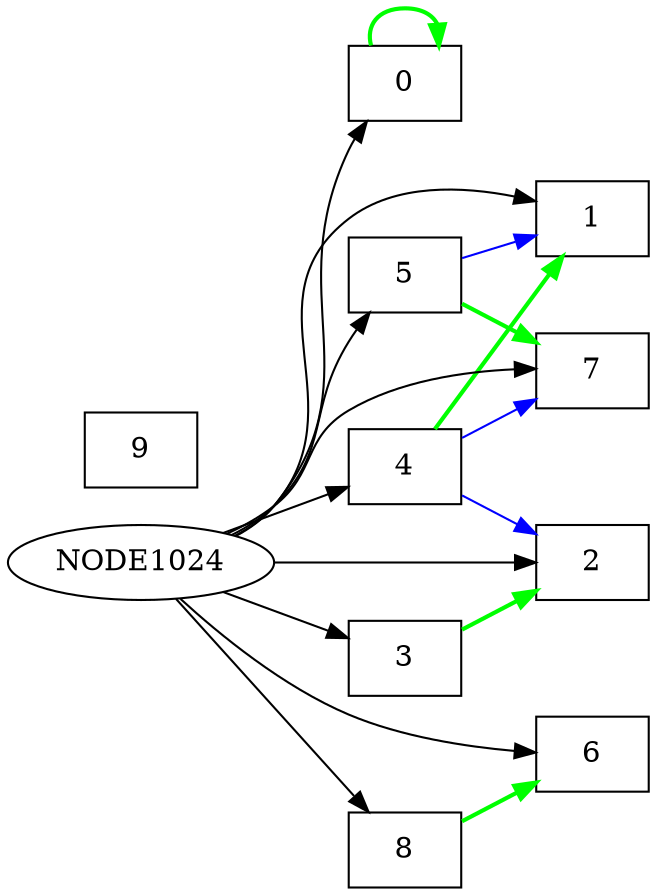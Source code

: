 digraph G{
   rankdir=LR;
   NODE0[shape="box",label="0"];
   NODE1[shape="box",label="1"];
   NODE2[shape="box",label="2"];
   NODE3[shape="box",label="3"];
   NODE4[shape="box",label="4"];
   NODE5[shape="box",label="5"];
   NODE6[shape="box",label="6"];
   NODE7[shape="box",label="7"];
   NODE8[shape="box",label="8"];
   NODE9[shape="box",label="9"];
   NODE1024 -> NODE0 [weight=1,color="black"];
   NODE1024 -> NODE1 [weight=2,color="black"];
   NODE1024 -> NODE2 [weight=3,color="black"];
   NODE1024 -> NODE3 [weight=4,color="black"];
   NODE1024 -> NODE4 [weight=5,color="black"];
   NODE1024 -> NODE5 [weight=6,color="black"];
   NODE1024 -> NODE6 [weight=7,color="black"];
   NODE1024 -> NODE7 [weight=8,color="black"];
   NODE1024 -> NODE8 [weight=9,color="black"];
   NODE0 -> NODE0 [color="green",penwidth=2];
   NODE5 -> NODE1 [color="blue",penwidth=1];
   NODE4 -> NODE2 [color="blue",penwidth=1];
   NODE3 -> NODE2 [color="green",penwidth=2];
   NODE4 -> NODE1 [color="green",penwidth=2];
   NODE5 -> NODE7 [color="green",penwidth=2];
   NODE4 -> NODE7 [color="blue",penwidth=1];
   NODE8 -> NODE6 [color="green",penwidth=2];
}